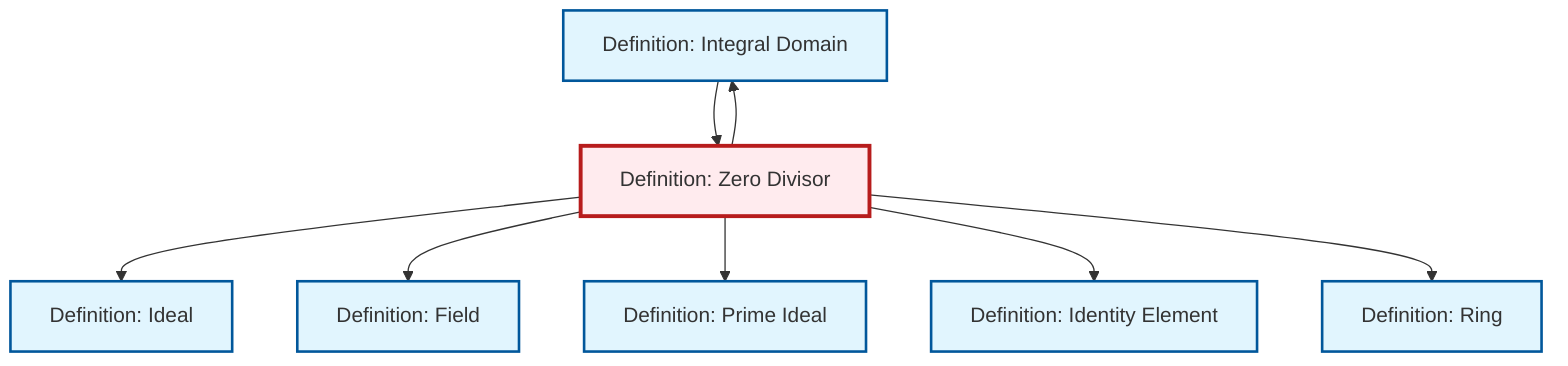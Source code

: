 graph TD
    classDef definition fill:#e1f5fe,stroke:#01579b,stroke-width:2px
    classDef theorem fill:#f3e5f5,stroke:#4a148c,stroke-width:2px
    classDef axiom fill:#fff3e0,stroke:#e65100,stroke-width:2px
    classDef example fill:#e8f5e9,stroke:#1b5e20,stroke-width:2px
    classDef current fill:#ffebee,stroke:#b71c1c,stroke-width:3px
    def-field["Definition: Field"]:::definition
    def-prime-ideal["Definition: Prime Ideal"]:::definition
    def-identity-element["Definition: Identity Element"]:::definition
    def-ideal["Definition: Ideal"]:::definition
    def-integral-domain["Definition: Integral Domain"]:::definition
    def-ring["Definition: Ring"]:::definition
    def-zero-divisor["Definition: Zero Divisor"]:::definition
    def-zero-divisor --> def-ideal
    def-zero-divisor --> def-integral-domain
    def-integral-domain --> def-zero-divisor
    def-zero-divisor --> def-field
    def-zero-divisor --> def-prime-ideal
    def-zero-divisor --> def-identity-element
    def-zero-divisor --> def-ring
    class def-zero-divisor current